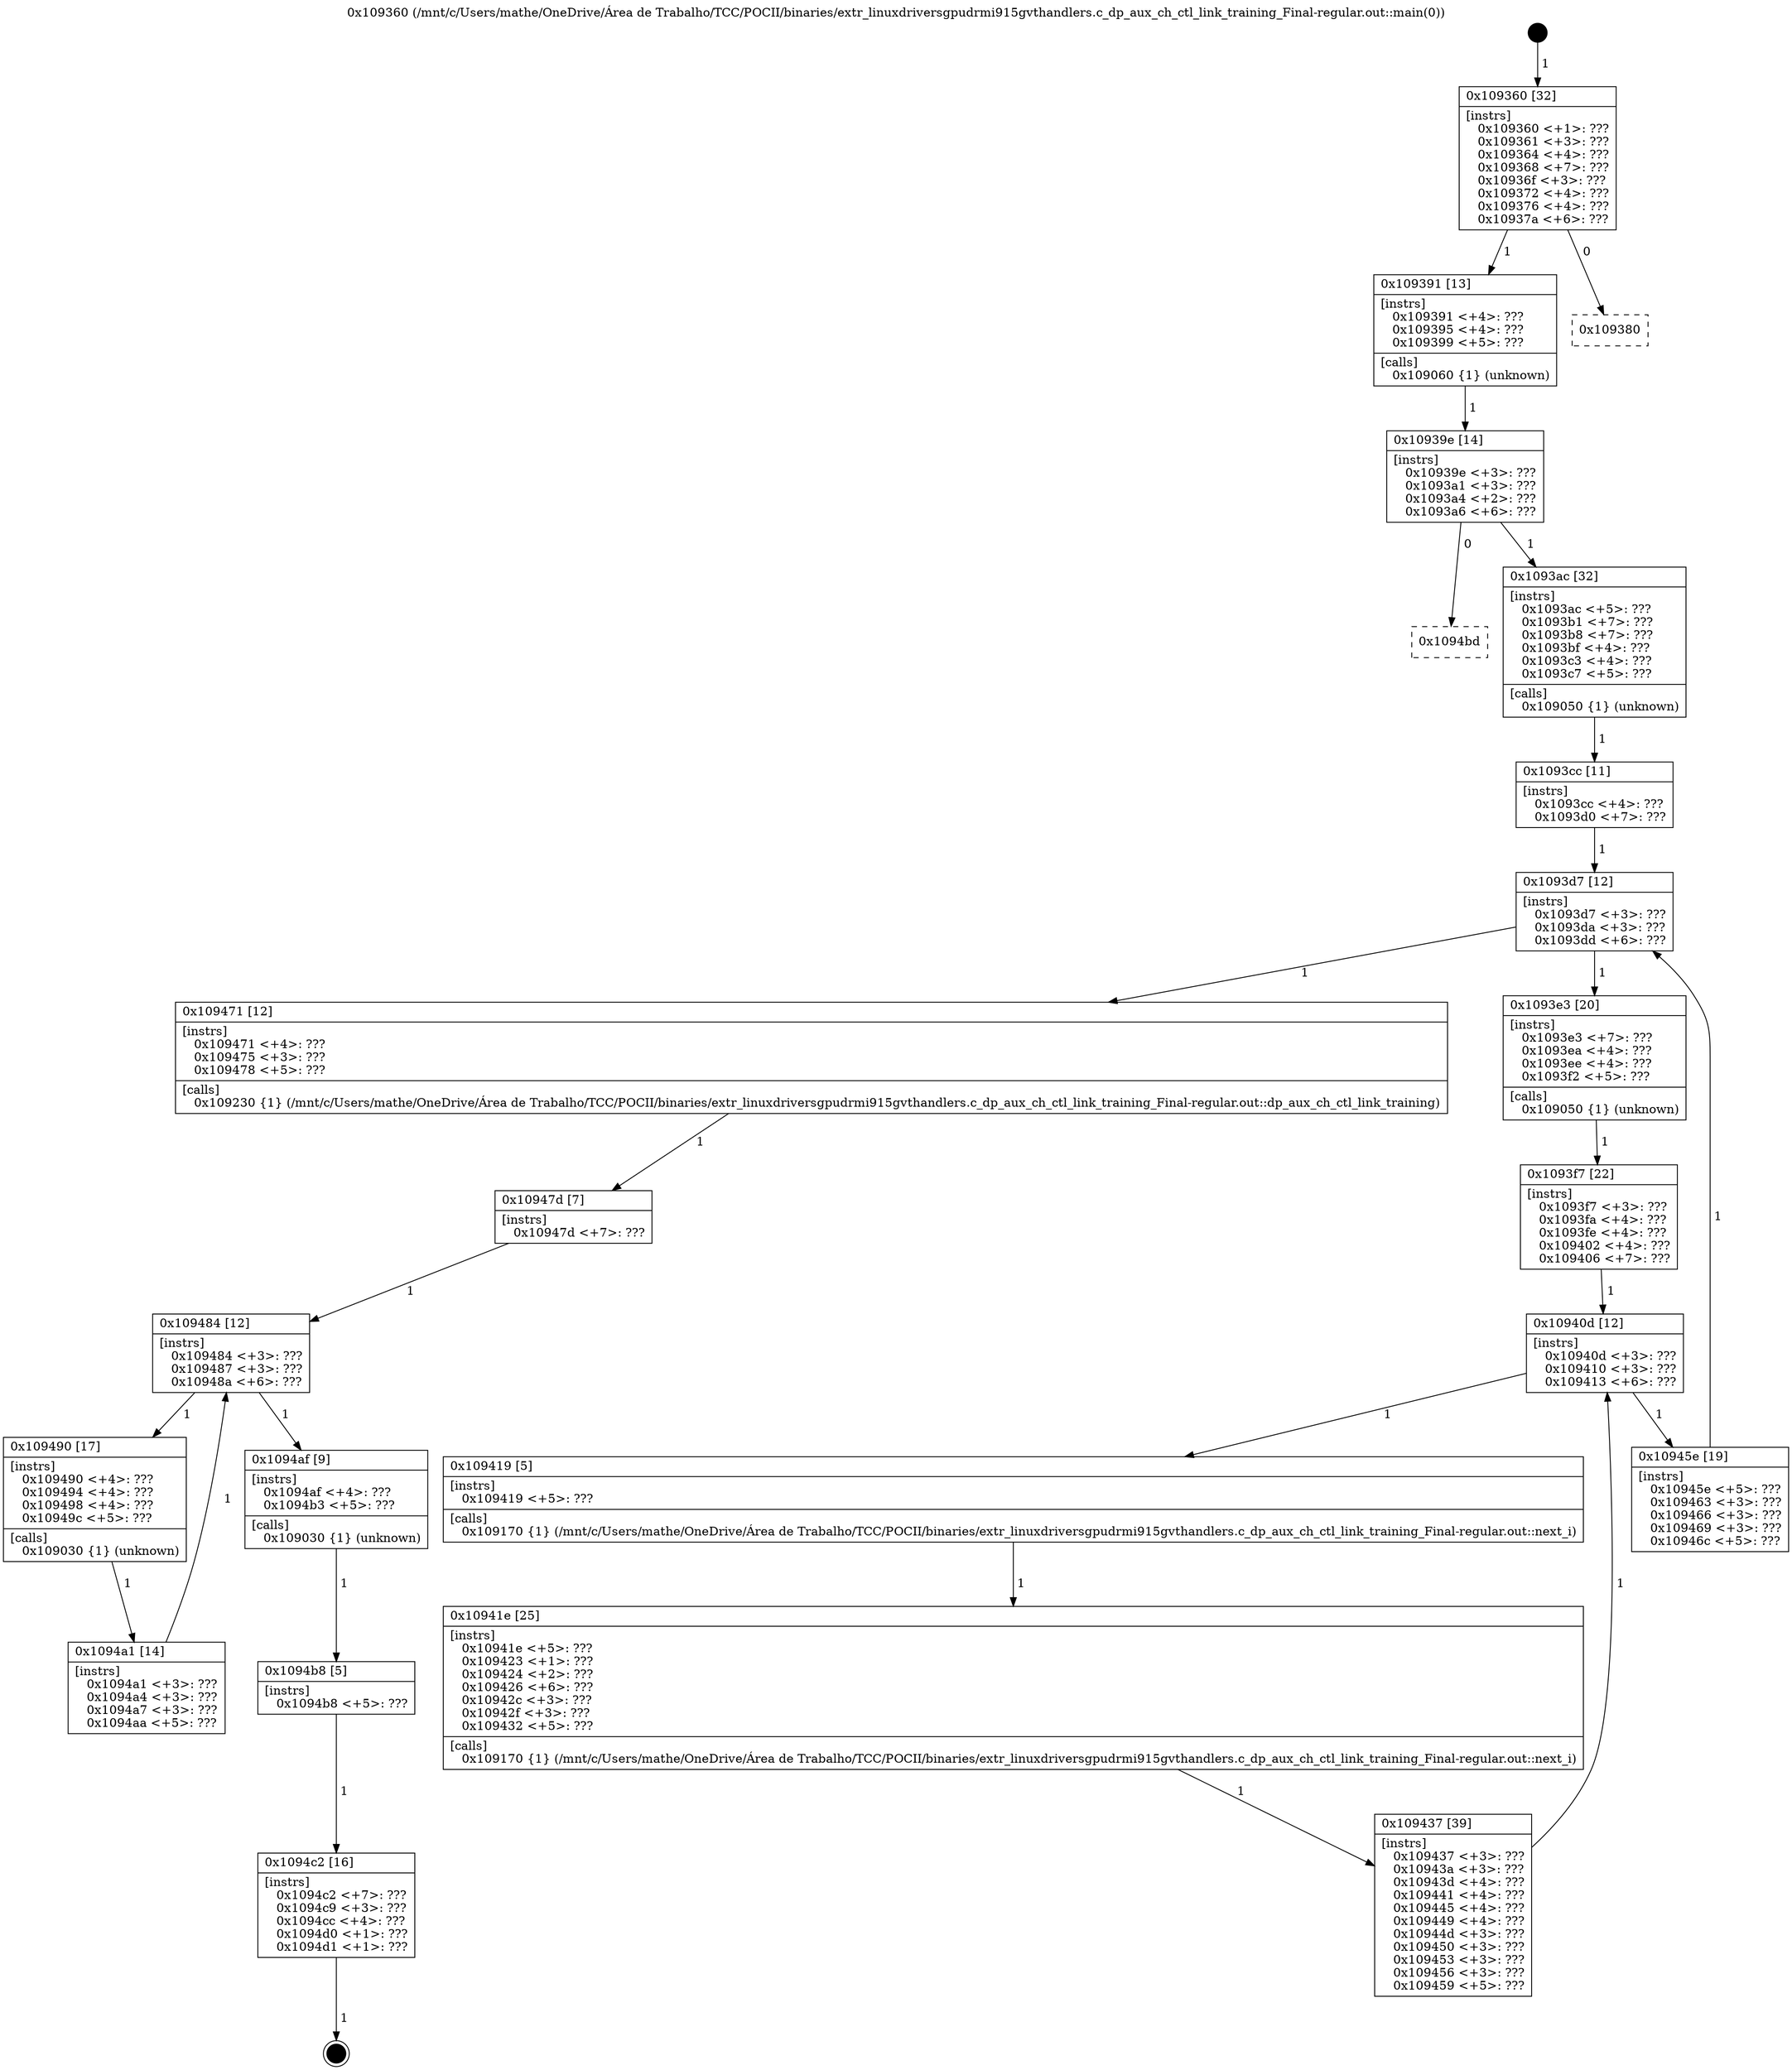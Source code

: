 digraph "0x109360" {
  label = "0x109360 (/mnt/c/Users/mathe/OneDrive/Área de Trabalho/TCC/POCII/binaries/extr_linuxdriversgpudrmi915gvthandlers.c_dp_aux_ch_ctl_link_training_Final-regular.out::main(0))"
  labelloc = "t"
  node[shape=record]

  Entry [label="",width=0.3,height=0.3,shape=circle,fillcolor=black,style=filled]
  "0x109360" [label="{
     0x109360 [32]\l
     | [instrs]\l
     &nbsp;&nbsp;0x109360 \<+1\>: ???\l
     &nbsp;&nbsp;0x109361 \<+3\>: ???\l
     &nbsp;&nbsp;0x109364 \<+4\>: ???\l
     &nbsp;&nbsp;0x109368 \<+7\>: ???\l
     &nbsp;&nbsp;0x10936f \<+3\>: ???\l
     &nbsp;&nbsp;0x109372 \<+4\>: ???\l
     &nbsp;&nbsp;0x109376 \<+4\>: ???\l
     &nbsp;&nbsp;0x10937a \<+6\>: ???\l
  }"]
  "0x109391" [label="{
     0x109391 [13]\l
     | [instrs]\l
     &nbsp;&nbsp;0x109391 \<+4\>: ???\l
     &nbsp;&nbsp;0x109395 \<+4\>: ???\l
     &nbsp;&nbsp;0x109399 \<+5\>: ???\l
     | [calls]\l
     &nbsp;&nbsp;0x109060 \{1\} (unknown)\l
  }"]
  "0x109380" [label="{
     0x109380\l
  }", style=dashed]
  "0x10939e" [label="{
     0x10939e [14]\l
     | [instrs]\l
     &nbsp;&nbsp;0x10939e \<+3\>: ???\l
     &nbsp;&nbsp;0x1093a1 \<+3\>: ???\l
     &nbsp;&nbsp;0x1093a4 \<+2\>: ???\l
     &nbsp;&nbsp;0x1093a6 \<+6\>: ???\l
  }"]
  "0x1094bd" [label="{
     0x1094bd\l
  }", style=dashed]
  "0x1093ac" [label="{
     0x1093ac [32]\l
     | [instrs]\l
     &nbsp;&nbsp;0x1093ac \<+5\>: ???\l
     &nbsp;&nbsp;0x1093b1 \<+7\>: ???\l
     &nbsp;&nbsp;0x1093b8 \<+7\>: ???\l
     &nbsp;&nbsp;0x1093bf \<+4\>: ???\l
     &nbsp;&nbsp;0x1093c3 \<+4\>: ???\l
     &nbsp;&nbsp;0x1093c7 \<+5\>: ???\l
     | [calls]\l
     &nbsp;&nbsp;0x109050 \{1\} (unknown)\l
  }"]
  Exit [label="",width=0.3,height=0.3,shape=circle,fillcolor=black,style=filled,peripheries=2]
  "0x1093d7" [label="{
     0x1093d7 [12]\l
     | [instrs]\l
     &nbsp;&nbsp;0x1093d7 \<+3\>: ???\l
     &nbsp;&nbsp;0x1093da \<+3\>: ???\l
     &nbsp;&nbsp;0x1093dd \<+6\>: ???\l
  }"]
  "0x109471" [label="{
     0x109471 [12]\l
     | [instrs]\l
     &nbsp;&nbsp;0x109471 \<+4\>: ???\l
     &nbsp;&nbsp;0x109475 \<+3\>: ???\l
     &nbsp;&nbsp;0x109478 \<+5\>: ???\l
     | [calls]\l
     &nbsp;&nbsp;0x109230 \{1\} (/mnt/c/Users/mathe/OneDrive/Área de Trabalho/TCC/POCII/binaries/extr_linuxdriversgpudrmi915gvthandlers.c_dp_aux_ch_ctl_link_training_Final-regular.out::dp_aux_ch_ctl_link_training)\l
  }"]
  "0x1093e3" [label="{
     0x1093e3 [20]\l
     | [instrs]\l
     &nbsp;&nbsp;0x1093e3 \<+7\>: ???\l
     &nbsp;&nbsp;0x1093ea \<+4\>: ???\l
     &nbsp;&nbsp;0x1093ee \<+4\>: ???\l
     &nbsp;&nbsp;0x1093f2 \<+5\>: ???\l
     | [calls]\l
     &nbsp;&nbsp;0x109050 \{1\} (unknown)\l
  }"]
  "0x10940d" [label="{
     0x10940d [12]\l
     | [instrs]\l
     &nbsp;&nbsp;0x10940d \<+3\>: ???\l
     &nbsp;&nbsp;0x109410 \<+3\>: ???\l
     &nbsp;&nbsp;0x109413 \<+6\>: ???\l
  }"]
  "0x10945e" [label="{
     0x10945e [19]\l
     | [instrs]\l
     &nbsp;&nbsp;0x10945e \<+5\>: ???\l
     &nbsp;&nbsp;0x109463 \<+3\>: ???\l
     &nbsp;&nbsp;0x109466 \<+3\>: ???\l
     &nbsp;&nbsp;0x109469 \<+3\>: ???\l
     &nbsp;&nbsp;0x10946c \<+5\>: ???\l
  }"]
  "0x109419" [label="{
     0x109419 [5]\l
     | [instrs]\l
     &nbsp;&nbsp;0x109419 \<+5\>: ???\l
     | [calls]\l
     &nbsp;&nbsp;0x109170 \{1\} (/mnt/c/Users/mathe/OneDrive/Área de Trabalho/TCC/POCII/binaries/extr_linuxdriversgpudrmi915gvthandlers.c_dp_aux_ch_ctl_link_training_Final-regular.out::next_i)\l
  }"]
  "0x10941e" [label="{
     0x10941e [25]\l
     | [instrs]\l
     &nbsp;&nbsp;0x10941e \<+5\>: ???\l
     &nbsp;&nbsp;0x109423 \<+1\>: ???\l
     &nbsp;&nbsp;0x109424 \<+2\>: ???\l
     &nbsp;&nbsp;0x109426 \<+6\>: ???\l
     &nbsp;&nbsp;0x10942c \<+3\>: ???\l
     &nbsp;&nbsp;0x10942f \<+3\>: ???\l
     &nbsp;&nbsp;0x109432 \<+5\>: ???\l
     | [calls]\l
     &nbsp;&nbsp;0x109170 \{1\} (/mnt/c/Users/mathe/OneDrive/Área de Trabalho/TCC/POCII/binaries/extr_linuxdriversgpudrmi915gvthandlers.c_dp_aux_ch_ctl_link_training_Final-regular.out::next_i)\l
  }"]
  "0x109437" [label="{
     0x109437 [39]\l
     | [instrs]\l
     &nbsp;&nbsp;0x109437 \<+3\>: ???\l
     &nbsp;&nbsp;0x10943a \<+3\>: ???\l
     &nbsp;&nbsp;0x10943d \<+4\>: ???\l
     &nbsp;&nbsp;0x109441 \<+4\>: ???\l
     &nbsp;&nbsp;0x109445 \<+4\>: ???\l
     &nbsp;&nbsp;0x109449 \<+4\>: ???\l
     &nbsp;&nbsp;0x10944d \<+3\>: ???\l
     &nbsp;&nbsp;0x109450 \<+3\>: ???\l
     &nbsp;&nbsp;0x109453 \<+3\>: ???\l
     &nbsp;&nbsp;0x109456 \<+3\>: ???\l
     &nbsp;&nbsp;0x109459 \<+5\>: ???\l
  }"]
  "0x1093f7" [label="{
     0x1093f7 [22]\l
     | [instrs]\l
     &nbsp;&nbsp;0x1093f7 \<+3\>: ???\l
     &nbsp;&nbsp;0x1093fa \<+4\>: ???\l
     &nbsp;&nbsp;0x1093fe \<+4\>: ???\l
     &nbsp;&nbsp;0x109402 \<+4\>: ???\l
     &nbsp;&nbsp;0x109406 \<+7\>: ???\l
  }"]
  "0x1094c2" [label="{
     0x1094c2 [16]\l
     | [instrs]\l
     &nbsp;&nbsp;0x1094c2 \<+7\>: ???\l
     &nbsp;&nbsp;0x1094c9 \<+3\>: ???\l
     &nbsp;&nbsp;0x1094cc \<+4\>: ???\l
     &nbsp;&nbsp;0x1094d0 \<+1\>: ???\l
     &nbsp;&nbsp;0x1094d1 \<+1\>: ???\l
  }"]
  "0x1093cc" [label="{
     0x1093cc [11]\l
     | [instrs]\l
     &nbsp;&nbsp;0x1093cc \<+4\>: ???\l
     &nbsp;&nbsp;0x1093d0 \<+7\>: ???\l
  }"]
  "0x109484" [label="{
     0x109484 [12]\l
     | [instrs]\l
     &nbsp;&nbsp;0x109484 \<+3\>: ???\l
     &nbsp;&nbsp;0x109487 \<+3\>: ???\l
     &nbsp;&nbsp;0x10948a \<+6\>: ???\l
  }"]
  "0x1094af" [label="{
     0x1094af [9]\l
     | [instrs]\l
     &nbsp;&nbsp;0x1094af \<+4\>: ???\l
     &nbsp;&nbsp;0x1094b3 \<+5\>: ???\l
     | [calls]\l
     &nbsp;&nbsp;0x109030 \{1\} (unknown)\l
  }"]
  "0x109490" [label="{
     0x109490 [17]\l
     | [instrs]\l
     &nbsp;&nbsp;0x109490 \<+4\>: ???\l
     &nbsp;&nbsp;0x109494 \<+4\>: ???\l
     &nbsp;&nbsp;0x109498 \<+4\>: ???\l
     &nbsp;&nbsp;0x10949c \<+5\>: ???\l
     | [calls]\l
     &nbsp;&nbsp;0x109030 \{1\} (unknown)\l
  }"]
  "0x1094a1" [label="{
     0x1094a1 [14]\l
     | [instrs]\l
     &nbsp;&nbsp;0x1094a1 \<+3\>: ???\l
     &nbsp;&nbsp;0x1094a4 \<+3\>: ???\l
     &nbsp;&nbsp;0x1094a7 \<+3\>: ???\l
     &nbsp;&nbsp;0x1094aa \<+5\>: ???\l
  }"]
  "0x10947d" [label="{
     0x10947d [7]\l
     | [instrs]\l
     &nbsp;&nbsp;0x10947d \<+7\>: ???\l
  }"]
  "0x1094b8" [label="{
     0x1094b8 [5]\l
     | [instrs]\l
     &nbsp;&nbsp;0x1094b8 \<+5\>: ???\l
  }"]
  Entry -> "0x109360" [label=" 1"]
  "0x109360" -> "0x109391" [label=" 1"]
  "0x109360" -> "0x109380" [label=" 0"]
  "0x109391" -> "0x10939e" [label=" 1"]
  "0x10939e" -> "0x1094bd" [label=" 0"]
  "0x10939e" -> "0x1093ac" [label=" 1"]
  "0x1094c2" -> Exit [label=" 1"]
  "0x1093ac" -> "0x1093cc" [label=" 1"]
  "0x1093d7" -> "0x109471" [label=" 1"]
  "0x1093d7" -> "0x1093e3" [label=" 1"]
  "0x1093e3" -> "0x1093f7" [label=" 1"]
  "0x10940d" -> "0x10945e" [label=" 1"]
  "0x10940d" -> "0x109419" [label=" 1"]
  "0x109419" -> "0x10941e" [label=" 1"]
  "0x10941e" -> "0x109437" [label=" 1"]
  "0x1093f7" -> "0x10940d" [label=" 1"]
  "0x109437" -> "0x10940d" [label=" 1"]
  "0x1094b8" -> "0x1094c2" [label=" 1"]
  "0x1093cc" -> "0x1093d7" [label=" 1"]
  "0x10945e" -> "0x1093d7" [label=" 1"]
  "0x109471" -> "0x10947d" [label=" 1"]
  "0x109484" -> "0x1094af" [label=" 1"]
  "0x109484" -> "0x109490" [label=" 1"]
  "0x109490" -> "0x1094a1" [label=" 1"]
  "0x10947d" -> "0x109484" [label=" 1"]
  "0x1094a1" -> "0x109484" [label=" 1"]
  "0x1094af" -> "0x1094b8" [label=" 1"]
}
